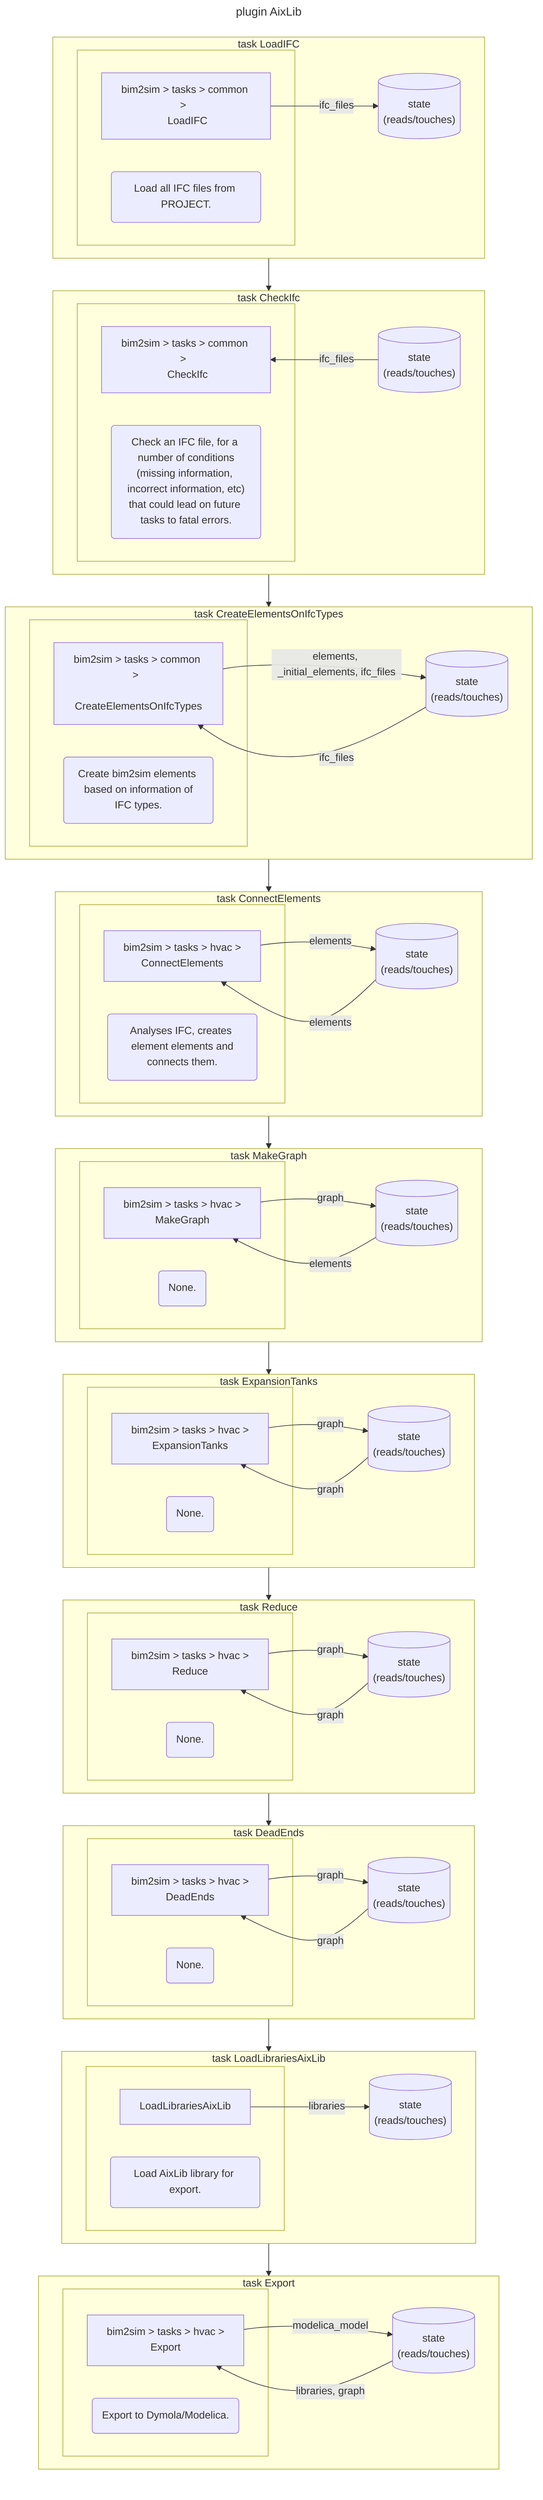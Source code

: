 ---
title: plugin AixLib
---
flowchart TB
    
subgraph taskLoadIFC["task LoadIFC"]
 subgraph "" 

  tLoadIFC["bim2sim > tasks > common >  
 LoadIFC"]
  extLoadIFC(" Load all IFC files from PROJECT. " )
 end

stateLoadIFC[("state
 (reads/touches)")]
    
tLoadIFC -- ifc_files --> stateLoadIFC

end
    
subgraph taskCheckIfc["task CheckIfc"]
 subgraph "" 

  tCheckIfc["bim2sim > tasks > common >  
 CheckIfc"]
  extCheckIfc("  Check an IFC file, for a number of conditions
(missing information, incorrect information, etc)
that could lead on future tasks to fatal errors. " )
 end

stateCheckIfc[("state
 (reads/touches)")]
    
stateCheckIfc -- ifc_files --> tCheckIfc
direction RL
end
    
subgraph taskCreateElementsOnIfcTypes["task CreateElementsOnIfcTypes"]
 subgraph "" 

  tCreateElementsOnIfcTypes["bim2sim > tasks > common >  
 CreateElementsOnIfcTypes"]
  extCreateElementsOnIfcTypes(" Create bim2sim elements based on information of
IFC types. " )
 end

stateCreateElementsOnIfcTypes[("state
 (reads/touches)")]
    
stateCreateElementsOnIfcTypes -- ifc_files --> tCreateElementsOnIfcTypes

tCreateElementsOnIfcTypes -- elements, _initial_elements, ifc_files --> stateCreateElementsOnIfcTypes

end
    
subgraph taskConnectElements["task ConnectElements"]
 subgraph "" 

  tConnectElements["bim2sim > tasks > hvac >  
 ConnectElements"]
  extConnectElements(" Analyses IFC, creates element elements and
connects them. " )
 end

stateConnectElements[("state
 (reads/touches)")]
    
stateConnectElements -- elements --> tConnectElements

tConnectElements -- elements --> stateConnectElements

end
    
subgraph taskMakeGraph["task MakeGraph"]
 subgraph "" 

  tMakeGraph["bim2sim > tasks > hvac >  
 MakeGraph"]
  extMakeGraph(" None. " )
 end

stateMakeGraph[("state
 (reads/touches)")]
    
stateMakeGraph -- elements --> tMakeGraph

tMakeGraph -- graph --> stateMakeGraph

end
    
subgraph taskExpansionTanks["task ExpansionTanks"]
 subgraph "" 

  tExpansionTanks["bim2sim > tasks > hvac >  
 ExpansionTanks"]
  extExpansionTanks(" None. " )
 end

stateExpansionTanks[("state
 (reads/touches)")]
    
stateExpansionTanks -- graph --> tExpansionTanks

tExpansionTanks -- graph --> stateExpansionTanks

end
    
subgraph taskReduce["task Reduce"]
 subgraph "" 

  tReduce["bim2sim > tasks > hvac >  
 Reduce"]
  extReduce(" None. " )
 end

stateReduce[("state
 (reads/touches)")]
    
stateReduce -- graph --> tReduce

tReduce -- graph --> stateReduce

end
    
subgraph taskDeadEnds["task DeadEnds"]
 subgraph "" 

  tDeadEnds["bim2sim > tasks > hvac >  
 DeadEnds"]
  extDeadEnds(" None. " )
 end

stateDeadEnds[("state
 (reads/touches)")]
    
stateDeadEnds -- graph --> tDeadEnds

tDeadEnds -- graph --> stateDeadEnds

end
    
subgraph taskLoadLibrariesAixLib["task LoadLibrariesAixLib"]
 subgraph "" 

  tLoadLibrariesAixLib[" 
 LoadLibrariesAixLib"]
  extLoadLibrariesAixLib(" Load AixLib library for export. " )
 end

stateLoadLibrariesAixLib[("state
 (reads/touches)")]
    
tLoadLibrariesAixLib -- libraries --> stateLoadLibrariesAixLib

end
    
subgraph taskExport["task Export"]
 subgraph "" 

  tExport["bim2sim > tasks > hvac >  
 Export"]
  extExport(" Export to Dymola/Modelica. " )
 end

stateExport[("state
 (reads/touches)")]
    
stateExport -- libraries, graph --> tExport

tExport -- modelica_model --> stateExport

end
    taskLoadIFC --> taskCheckIfc 
taskCheckIfc --> taskCreateElementsOnIfcTypes 
taskCreateElementsOnIfcTypes --> taskConnectElements 
taskConnectElements --> taskMakeGraph 
taskMakeGraph --> taskExpansionTanks 
taskExpansionTanks --> taskReduce 
taskReduce --> taskDeadEnds 
taskDeadEnds --> taskLoadLibrariesAixLib 
taskLoadLibrariesAixLib --> taskExport